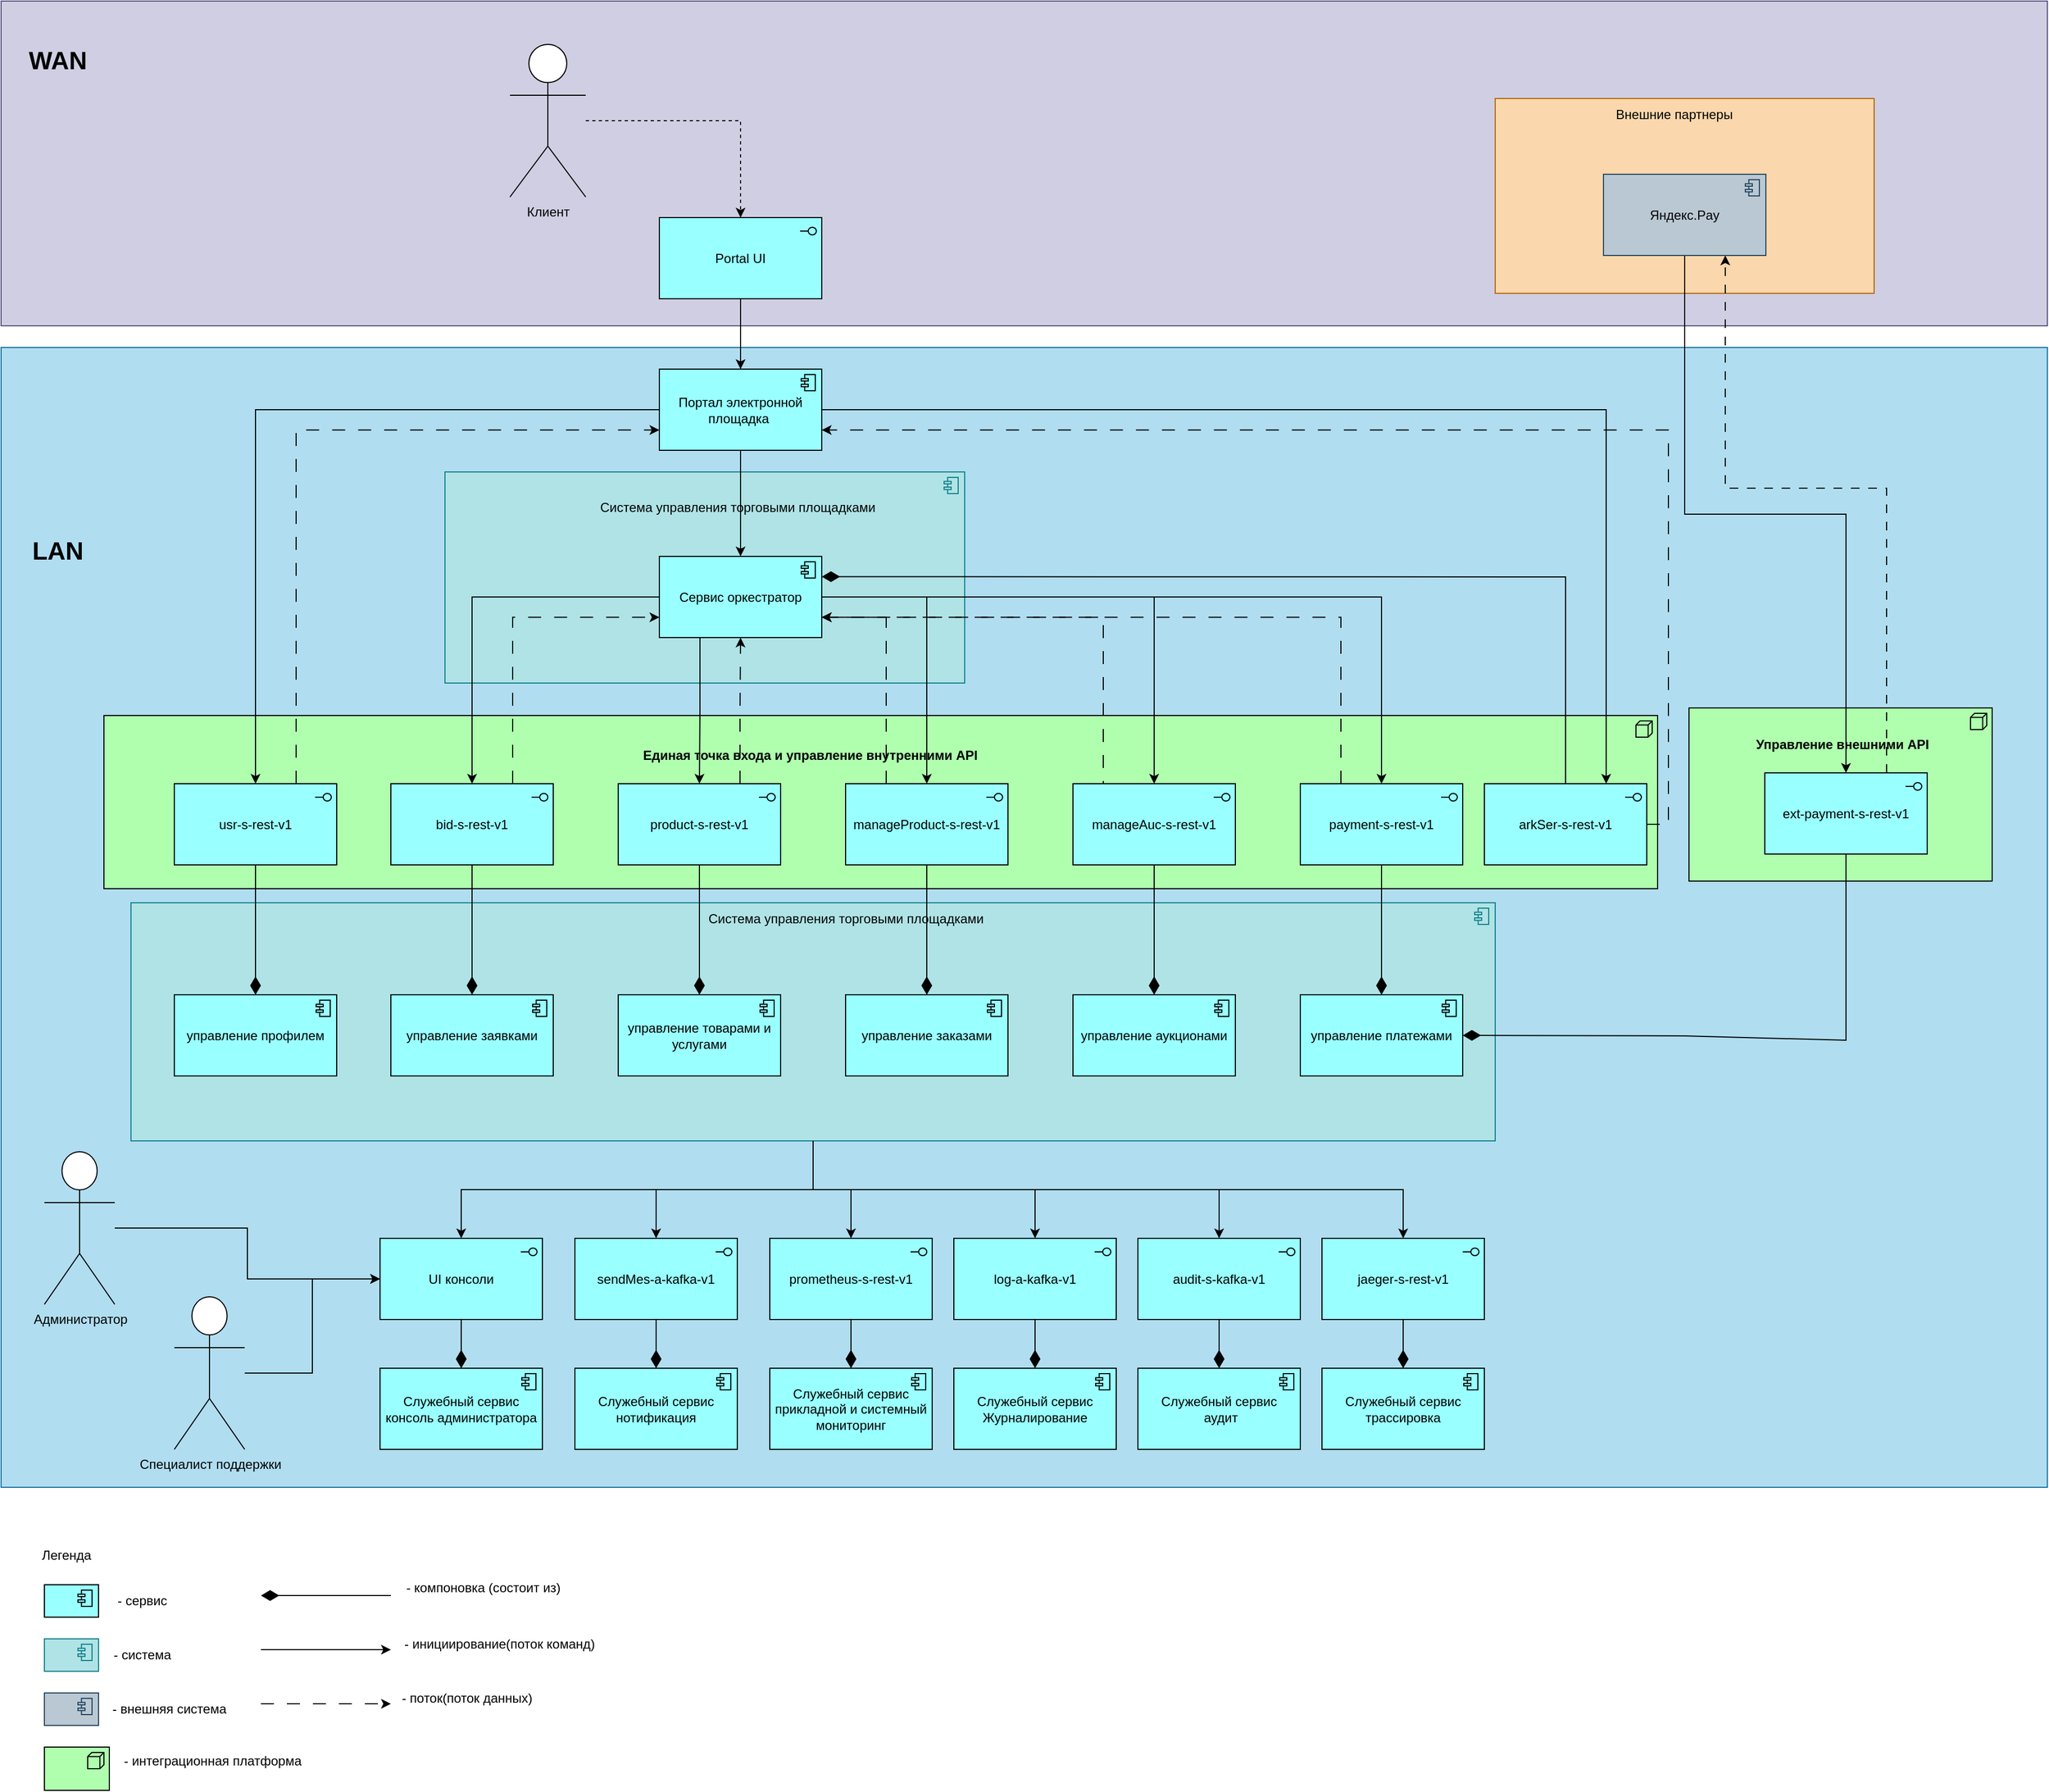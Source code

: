 <mxfile version="24.6.4" type="device">
  <diagram name="Страница — 1" id="sZKeb1uCV9wYCkYhp3Bc">
    <mxGraphModel dx="2049" dy="1206" grid="1" gridSize="10" guides="1" tooltips="1" connect="1" arrows="1" fold="1" page="1" pageScale="1" pageWidth="827" pageHeight="1169" math="0" shadow="0">
      <root>
        <mxCell id="0" />
        <mxCell id="1" parent="0" />
        <mxCell id="1KUKAzk6lROxXziW7GJg-56" value="" style="rounded=0;whiteSpace=wrap;html=1;fillColor=#b1ddf0;strokeColor=#10739e;" parent="1" vertex="1">
          <mxGeometry x="80" y="470" width="1890" height="1053" as="geometry" />
        </mxCell>
        <mxCell id="1KUKAzk6lROxXziW7GJg-128" value="" style="html=1;outlineConnect=0;whiteSpace=wrap;fillColor=#b0e3e6;shape=mxgraph.archimate3.application;appType=comp;archiType=square;strokeColor=#0e8088;" parent="1" vertex="1">
          <mxGeometry x="490" y="585" width="480" height="195" as="geometry" />
        </mxCell>
        <mxCell id="1KUKAzk6lROxXziW7GJg-122" value="" style="html=1;outlineConnect=0;whiteSpace=wrap;fillColor=#AFFFAF;shape=mxgraph.archimate3.application;appType=node;archiType=square;" parent="1" vertex="1">
          <mxGeometry x="1639" y="803" width="280" height="160" as="geometry" />
        </mxCell>
        <mxCell id="1KUKAzk6lROxXziW7GJg-121" value="" style="html=1;outlineConnect=0;whiteSpace=wrap;fillColor=#AFFFAF;shape=mxgraph.archimate3.application;appType=node;archiType=square;" parent="1" vertex="1">
          <mxGeometry x="175" y="810" width="1435" height="160" as="geometry" />
        </mxCell>
        <mxCell id="1KUKAzk6lROxXziW7GJg-95" value="" style="rounded=0;whiteSpace=wrap;html=1;fillColor=#d0cee2;strokeColor=#56517e;" parent="1" vertex="1">
          <mxGeometry x="80" y="150" width="1890" height="300" as="geometry" />
        </mxCell>
        <mxCell id="1KUKAzk6lROxXziW7GJg-90" value="" style="rounded=0;whiteSpace=wrap;html=1;fillColor=#fad7ac;strokeColor=#b46504;" parent="1" vertex="1">
          <mxGeometry x="1460" y="240" width="350" height="180" as="geometry" />
        </mxCell>
        <mxCell id="1KUKAzk6lROxXziW7GJg-47" style="edgeStyle=orthogonalEdgeStyle;rounded=0;orthogonalLoop=1;jettySize=auto;html=1;" parent="1" source="lSxu0LQNuOqlnwumbdj1-2" target="1KUKAzk6lROxXziW7GJg-23" edge="1">
          <mxGeometry relative="1" as="geometry" />
        </mxCell>
        <mxCell id="1KUKAzk6lROxXziW7GJg-49" style="edgeStyle=orthogonalEdgeStyle;rounded=0;orthogonalLoop=1;jettySize=auto;html=1;" parent="1" source="lSxu0LQNuOqlnwumbdj1-2" target="1KUKAzk6lROxXziW7GJg-33" edge="1">
          <mxGeometry relative="1" as="geometry" />
        </mxCell>
        <mxCell id="1KUKAzk6lROxXziW7GJg-50" style="edgeStyle=orthogonalEdgeStyle;rounded=0;orthogonalLoop=1;jettySize=auto;html=1;" parent="1" source="lSxu0LQNuOqlnwumbdj1-2" target="1KUKAzk6lROxXziW7GJg-38" edge="1">
          <mxGeometry relative="1" as="geometry" />
        </mxCell>
        <mxCell id="1KUKAzk6lROxXziW7GJg-51" style="edgeStyle=orthogonalEdgeStyle;rounded=0;orthogonalLoop=1;jettySize=auto;html=1;" parent="1" source="lSxu0LQNuOqlnwumbdj1-2" target="1KUKAzk6lROxXziW7GJg-43" edge="1">
          <mxGeometry relative="1" as="geometry" />
        </mxCell>
        <mxCell id="1KUKAzk6lROxXziW7GJg-78" style="edgeStyle=orthogonalEdgeStyle;rounded=0;orthogonalLoop=1;jettySize=auto;html=1;" parent="1" source="lSxu0LQNuOqlnwumbdj1-2" target="1KUKAzk6lROxXziW7GJg-74" edge="1">
          <mxGeometry relative="1" as="geometry" />
        </mxCell>
        <mxCell id="lSxu0LQNuOqlnwumbdj1-2" value="" style="html=1;outlineConnect=0;whiteSpace=wrap;fillColor=#b0e3e6;shape=mxgraph.archimate3.application;appType=comp;archiType=square;strokeColor=#0e8088;" parent="1" vertex="1">
          <mxGeometry x="200" y="983" width="1260" height="220" as="geometry" />
        </mxCell>
        <mxCell id="lSxu0LQNuOqlnwumbdj1-3" value="Система управления торговыми площадками" style="text;html=1;align=center;verticalAlign=middle;resizable=0;points=[];autosize=1;strokeColor=none;fillColor=none;" parent="1" vertex="1">
          <mxGeometry x="720" y="983" width="280" height="30" as="geometry" />
        </mxCell>
        <mxCell id="lSxu0LQNuOqlnwumbdj1-4" value="управление профилем" style="html=1;outlineConnect=0;whiteSpace=wrap;fillColor=#99ffff;shape=mxgraph.archimate3.application;appType=comp;archiType=square;" parent="1" vertex="1">
          <mxGeometry x="240" y="1068" width="150" height="75" as="geometry" />
        </mxCell>
        <mxCell id="lSxu0LQNuOqlnwumbdj1-5" value="управление товарами и услугами" style="html=1;outlineConnect=0;whiteSpace=wrap;fillColor=#99ffff;shape=mxgraph.archimate3.application;appType=comp;archiType=square;" parent="1" vertex="1">
          <mxGeometry x="650" y="1068" width="150" height="75" as="geometry" />
        </mxCell>
        <mxCell id="lSxu0LQNuOqlnwumbdj1-6" value="управление аукционами" style="html=1;outlineConnect=0;whiteSpace=wrap;fillColor=#99ffff;shape=mxgraph.archimate3.application;appType=comp;archiType=square;" parent="1" vertex="1">
          <mxGeometry x="1070" y="1068" width="150" height="75" as="geometry" />
        </mxCell>
        <mxCell id="lSxu0LQNuOqlnwumbdj1-7" value="управление заявками" style="html=1;outlineConnect=0;whiteSpace=wrap;fillColor=#99ffff;shape=mxgraph.archimate3.application;appType=comp;archiType=square;" parent="1" vertex="1">
          <mxGeometry x="440" y="1068" width="150" height="75" as="geometry" />
        </mxCell>
        <mxCell id="lSxu0LQNuOqlnwumbdj1-8" value="управление заказами" style="html=1;outlineConnect=0;whiteSpace=wrap;fillColor=#99ffff;shape=mxgraph.archimate3.application;appType=comp;archiType=square;" parent="1" vertex="1">
          <mxGeometry x="860" y="1068" width="150" height="75" as="geometry" />
        </mxCell>
        <mxCell id="lSxu0LQNuOqlnwumbdj1-9" value="управление платежами" style="html=1;outlineConnect=0;whiteSpace=wrap;fillColor=#99ffff;shape=mxgraph.archimate3.application;appType=comp;archiType=square;" parent="1" vertex="1">
          <mxGeometry x="1280" y="1068" width="150" height="75" as="geometry" />
        </mxCell>
        <mxCell id="lgzxn6pv-cpnQKjtm5x5-1" value="" style="align=right;html=1;verticalAlign=bottom;endArrow=none;startArrow=diamondThin;startSize=14;startFill=1;edgeStyle=none;rounded=0;entryX=0.5;entryY=1;entryDx=0;entryDy=0;entryPerimeter=0;exitX=0.5;exitY=0;exitDx=0;exitDy=0;exitPerimeter=0;" parent="1" source="lSxu0LQNuOqlnwumbdj1-4" target="lgzxn6pv-cpnQKjtm5x5-5" edge="1">
          <mxGeometry x="1" relative="1" as="geometry">
            <mxPoint x="280" y="863" as="sourcePoint" />
            <mxPoint x="400" y="738" as="targetPoint" />
            <Array as="points" />
          </mxGeometry>
        </mxCell>
        <mxCell id="lgzxn6pv-cpnQKjtm5x5-2" value="" style="resizable=0;html=1;align=left;verticalAlign=top;labelBackgroundColor=none;fontSize=10" parent="lgzxn6pv-cpnQKjtm5x5-1" connectable="0" vertex="1">
          <mxGeometry x="-1" relative="1" as="geometry" />
        </mxCell>
        <mxCell id="lgzxn6pv-cpnQKjtm5x5-3" value="" style="resizable=0;html=1;align=right;verticalAlign=top;labelBackgroundColor=none;fontSize=10" parent="lgzxn6pv-cpnQKjtm5x5-1" connectable="0" vertex="1">
          <mxGeometry x="1" relative="1" as="geometry" />
        </mxCell>
        <mxCell id="lgzxn6pv-cpnQKjtm5x5-5" value="usr-s-rest-v1" style="html=1;outlineConnect=0;whiteSpace=wrap;fillColor=#99ffff;shape=mxgraph.archimate3.application;appType=interface;archiType=square;" parent="1" vertex="1">
          <mxGeometry x="240" y="873" width="150" height="75" as="geometry" />
        </mxCell>
        <mxCell id="1KUKAzk6lROxXziW7GJg-72" style="edgeStyle=orthogonalEdgeStyle;rounded=0;orthogonalLoop=1;jettySize=auto;html=1;exitX=0.25;exitY=0;exitDx=0;exitDy=0;exitPerimeter=0;entryX=1;entryY=0.75;entryDx=0;entryDy=0;entryPerimeter=0;dashed=1;dashPattern=12 12;" parent="1" source="1KUKAzk6lROxXziW7GJg-1" target="1KUKAzk6lROxXziW7GJg-57" edge="1">
          <mxGeometry relative="1" as="geometry">
            <mxPoint x="850" y="723" as="targetPoint" />
            <Array as="points">
              <mxPoint x="1098" y="719" />
            </Array>
          </mxGeometry>
        </mxCell>
        <mxCell id="1KUKAzk6lROxXziW7GJg-1" value="manageAuc-s-rest-v1" style="html=1;outlineConnect=0;whiteSpace=wrap;fillColor=#99ffff;shape=mxgraph.archimate3.application;appType=interface;archiType=square;" parent="1" vertex="1">
          <mxGeometry x="1070" y="873" width="150" height="75" as="geometry" />
        </mxCell>
        <mxCell id="1KUKAzk6lROxXziW7GJg-2" value="payment-s-rest-v1" style="html=1;outlineConnect=0;whiteSpace=wrap;fillColor=#99ffff;shape=mxgraph.archimate3.application;appType=interface;archiType=square;" parent="1" vertex="1">
          <mxGeometry x="1280" y="873" width="150" height="75" as="geometry" />
        </mxCell>
        <mxCell id="1KUKAzk6lROxXziW7GJg-3" value="manageProduct-s-rest-v1" style="html=1;outlineConnect=0;whiteSpace=wrap;fillColor=#99ffff;shape=mxgraph.archimate3.application;appType=interface;archiType=square;" parent="1" vertex="1">
          <mxGeometry x="860" y="873" width="150" height="75" as="geometry" />
        </mxCell>
        <mxCell id="1KUKAzk6lROxXziW7GJg-4" value="bid-s-rest-v1" style="html=1;outlineConnect=0;whiteSpace=wrap;fillColor=#99ffff;shape=mxgraph.archimate3.application;appType=interface;archiType=square;" parent="1" vertex="1">
          <mxGeometry x="440" y="873" width="150" height="75" as="geometry" />
        </mxCell>
        <mxCell id="1KUKAzk6lROxXziW7GJg-5" value="product-s-rest-v1" style="html=1;outlineConnect=0;whiteSpace=wrap;fillColor=#99ffff;shape=mxgraph.archimate3.application;appType=interface;archiType=square;" parent="1" vertex="1">
          <mxGeometry x="650" y="873" width="150" height="75" as="geometry" />
        </mxCell>
        <mxCell id="1KUKAzk6lROxXziW7GJg-6" value="" style="align=right;html=1;verticalAlign=bottom;endArrow=none;startArrow=diamondThin;startSize=14;startFill=1;edgeStyle=none;rounded=0;entryX=0.5;entryY=1;entryDx=0;entryDy=0;entryPerimeter=0;" parent="1" source="lSxu0LQNuOqlnwumbdj1-7" target="1KUKAzk6lROxXziW7GJg-4" edge="1">
          <mxGeometry x="1" relative="1" as="geometry">
            <mxPoint x="515" y="1073" as="sourcePoint" />
            <mxPoint x="514.79" y="963" as="targetPoint" />
            <Array as="points" />
          </mxGeometry>
        </mxCell>
        <mxCell id="1KUKAzk6lROxXziW7GJg-7" value="" style="resizable=0;html=1;align=left;verticalAlign=top;labelBackgroundColor=none;fontSize=10" parent="1KUKAzk6lROxXziW7GJg-6" connectable="0" vertex="1">
          <mxGeometry x="-1" relative="1" as="geometry" />
        </mxCell>
        <mxCell id="1KUKAzk6lROxXziW7GJg-8" value="" style="resizable=0;html=1;align=right;verticalAlign=top;labelBackgroundColor=none;fontSize=10" parent="1KUKAzk6lROxXziW7GJg-6" connectable="0" vertex="1">
          <mxGeometry x="1" relative="1" as="geometry" />
        </mxCell>
        <mxCell id="1KUKAzk6lROxXziW7GJg-9" value="" style="align=right;html=1;verticalAlign=bottom;endArrow=none;startArrow=diamondThin;startSize=14;startFill=1;edgeStyle=none;rounded=0;entryX=0.5;entryY=1;entryDx=0;entryDy=0;entryPerimeter=0;exitX=0.5;exitY=0;exitDx=0;exitDy=0;exitPerimeter=0;" parent="1" source="lSxu0LQNuOqlnwumbdj1-5" target="1KUKAzk6lROxXziW7GJg-5" edge="1">
          <mxGeometry x="1" relative="1" as="geometry">
            <mxPoint x="720" y="1068" as="sourcePoint" />
            <mxPoint x="720" y="948" as="targetPoint" />
            <Array as="points" />
          </mxGeometry>
        </mxCell>
        <mxCell id="1KUKAzk6lROxXziW7GJg-10" value="" style="resizable=0;html=1;align=left;verticalAlign=top;labelBackgroundColor=none;fontSize=10" parent="1KUKAzk6lROxXziW7GJg-9" connectable="0" vertex="1">
          <mxGeometry x="-1" relative="1" as="geometry" />
        </mxCell>
        <mxCell id="1KUKAzk6lROxXziW7GJg-11" value="" style="resizable=0;html=1;align=right;verticalAlign=top;labelBackgroundColor=none;fontSize=10" parent="1KUKAzk6lROxXziW7GJg-9" connectable="0" vertex="1">
          <mxGeometry x="1" relative="1" as="geometry" />
        </mxCell>
        <mxCell id="1KUKAzk6lROxXziW7GJg-12" value="" style="align=right;html=1;verticalAlign=bottom;endArrow=none;startArrow=diamondThin;startSize=14;startFill=1;edgeStyle=none;rounded=0;entryX=0.5;entryY=1;entryDx=0;entryDy=0;entryPerimeter=0;exitX=0.5;exitY=0;exitDx=0;exitDy=0;exitPerimeter=0;" parent="1" source="lSxu0LQNuOqlnwumbdj1-8" target="1KUKAzk6lROxXziW7GJg-3" edge="1">
          <mxGeometry x="1" relative="1" as="geometry">
            <mxPoint x="934.57" y="1068" as="sourcePoint" />
            <mxPoint x="934.57" y="948" as="targetPoint" />
            <Array as="points" />
          </mxGeometry>
        </mxCell>
        <mxCell id="1KUKAzk6lROxXziW7GJg-13" value="" style="resizable=0;html=1;align=left;verticalAlign=top;labelBackgroundColor=none;fontSize=10" parent="1KUKAzk6lROxXziW7GJg-12" connectable="0" vertex="1">
          <mxGeometry x="-1" relative="1" as="geometry" />
        </mxCell>
        <mxCell id="1KUKAzk6lROxXziW7GJg-14" value="" style="resizable=0;html=1;align=right;verticalAlign=top;labelBackgroundColor=none;fontSize=10" parent="1KUKAzk6lROxXziW7GJg-12" connectable="0" vertex="1">
          <mxGeometry x="1" relative="1" as="geometry" />
        </mxCell>
        <mxCell id="1KUKAzk6lROxXziW7GJg-15" value="" style="align=right;html=1;verticalAlign=bottom;endArrow=none;startArrow=diamondThin;startSize=14;startFill=1;edgeStyle=none;rounded=0;entryX=0.5;entryY=1;entryDx=0;entryDy=0;entryPerimeter=0;exitX=0.5;exitY=0;exitDx=0;exitDy=0;exitPerimeter=0;" parent="1" source="lSxu0LQNuOqlnwumbdj1-9" target="1KUKAzk6lROxXziW7GJg-2" edge="1">
          <mxGeometry x="1" relative="1" as="geometry">
            <mxPoint x="1144.57" y="1068" as="sourcePoint" />
            <mxPoint x="1144.57" y="948" as="targetPoint" />
            <Array as="points" />
          </mxGeometry>
        </mxCell>
        <mxCell id="1KUKAzk6lROxXziW7GJg-16" value="" style="resizable=0;html=1;align=left;verticalAlign=top;labelBackgroundColor=none;fontSize=10" parent="1KUKAzk6lROxXziW7GJg-15" connectable="0" vertex="1">
          <mxGeometry x="-1" relative="1" as="geometry" />
        </mxCell>
        <mxCell id="1KUKAzk6lROxXziW7GJg-17" value="" style="resizable=0;html=1;align=right;verticalAlign=top;labelBackgroundColor=none;fontSize=10" parent="1KUKAzk6lROxXziW7GJg-15" connectable="0" vertex="1">
          <mxGeometry x="1" relative="1" as="geometry" />
        </mxCell>
        <mxCell id="1KUKAzk6lROxXziW7GJg-18" value="" style="align=right;html=1;verticalAlign=bottom;endArrow=none;startArrow=diamondThin;startSize=14;startFill=1;edgeStyle=none;rounded=0;entryX=0.5;entryY=1;entryDx=0;entryDy=0;entryPerimeter=0;exitX=0.5;exitY=0;exitDx=0;exitDy=0;exitPerimeter=0;" parent="1" source="lSxu0LQNuOqlnwumbdj1-6" target="1KUKAzk6lROxXziW7GJg-1" edge="1">
          <mxGeometry x="1" relative="1" as="geometry">
            <mxPoint x="1354.57" y="1068" as="sourcePoint" />
            <mxPoint x="1354.57" y="948" as="targetPoint" />
            <Array as="points" />
          </mxGeometry>
        </mxCell>
        <mxCell id="1KUKAzk6lROxXziW7GJg-19" value="" style="resizable=0;html=1;align=left;verticalAlign=top;labelBackgroundColor=none;fontSize=10" parent="1KUKAzk6lROxXziW7GJg-18" connectable="0" vertex="1">
          <mxGeometry x="-1" relative="1" as="geometry" />
        </mxCell>
        <mxCell id="1KUKAzk6lROxXziW7GJg-20" value="" style="resizable=0;html=1;align=right;verticalAlign=top;labelBackgroundColor=none;fontSize=10" parent="1KUKAzk6lROxXziW7GJg-18" connectable="0" vertex="1">
          <mxGeometry x="1" relative="1" as="geometry" />
        </mxCell>
        <mxCell id="1KUKAzk6lROxXziW7GJg-22" value="Служебный сервис нотификация" style="html=1;outlineConnect=0;whiteSpace=wrap;fillColor=#99ffff;shape=mxgraph.archimate3.application;appType=comp;archiType=square;" parent="1" vertex="1">
          <mxGeometry x="610" y="1413" width="150" height="75" as="geometry" />
        </mxCell>
        <mxCell id="1KUKAzk6lROxXziW7GJg-23" value="sendMes-a-kafka-v1" style="html=1;outlineConnect=0;whiteSpace=wrap;fillColor=#99ffff;shape=mxgraph.archimate3.application;appType=interface;archiType=square;" parent="1" vertex="1">
          <mxGeometry x="610" y="1293" width="150" height="75" as="geometry" />
        </mxCell>
        <mxCell id="1KUKAzk6lROxXziW7GJg-24" value="" style="align=right;html=1;verticalAlign=bottom;endArrow=none;startArrow=diamondThin;startSize=14;startFill=1;edgeStyle=none;rounded=0;entryX=0.5;entryY=1;entryDx=0;entryDy=0;entryPerimeter=0;" parent="1" source="1KUKAzk6lROxXziW7GJg-22" target="1KUKAzk6lROxXziW7GJg-23" edge="1">
          <mxGeometry x="1" relative="1" as="geometry">
            <mxPoint x="495" y="1498" as="sourcePoint" />
            <mxPoint x="495" y="1378" as="targetPoint" />
            <Array as="points" />
          </mxGeometry>
        </mxCell>
        <mxCell id="1KUKAzk6lROxXziW7GJg-25" value="" style="resizable=0;html=1;align=left;verticalAlign=top;labelBackgroundColor=none;fontSize=10" parent="1KUKAzk6lROxXziW7GJg-24" connectable="0" vertex="1">
          <mxGeometry x="-1" relative="1" as="geometry" />
        </mxCell>
        <mxCell id="1KUKAzk6lROxXziW7GJg-26" value="" style="resizable=0;html=1;align=right;verticalAlign=top;labelBackgroundColor=none;fontSize=10" parent="1KUKAzk6lROxXziW7GJg-24" connectable="0" vertex="1">
          <mxGeometry x="1" relative="1" as="geometry" />
        </mxCell>
        <mxCell id="1KUKAzk6lROxXziW7GJg-27" value="Служебный сервис прикладной и системный мониторинг" style="html=1;outlineConnect=0;whiteSpace=wrap;fillColor=#99ffff;shape=mxgraph.archimate3.application;appType=comp;archiType=square;" parent="1" vertex="1">
          <mxGeometry x="790" y="1413" width="150" height="75" as="geometry" />
        </mxCell>
        <mxCell id="1KUKAzk6lROxXziW7GJg-28" value="prometheus-s-rest-v1" style="html=1;outlineConnect=0;whiteSpace=wrap;fillColor=#99ffff;shape=mxgraph.archimate3.application;appType=interface;archiType=square;" parent="1" vertex="1">
          <mxGeometry x="790" y="1293" width="150" height="75" as="geometry" />
        </mxCell>
        <mxCell id="1KUKAzk6lROxXziW7GJg-29" value="" style="align=right;html=1;verticalAlign=bottom;endArrow=none;startArrow=diamondThin;startSize=14;startFill=1;edgeStyle=none;rounded=0;entryX=0.5;entryY=1;entryDx=0;entryDy=0;entryPerimeter=0;" parent="1" source="1KUKAzk6lROxXziW7GJg-27" target="1KUKAzk6lROxXziW7GJg-28" edge="1">
          <mxGeometry x="1" relative="1" as="geometry">
            <mxPoint x="675" y="1498" as="sourcePoint" />
            <mxPoint x="675" y="1378" as="targetPoint" />
            <Array as="points" />
          </mxGeometry>
        </mxCell>
        <mxCell id="1KUKAzk6lROxXziW7GJg-30" value="" style="resizable=0;html=1;align=left;verticalAlign=top;labelBackgroundColor=none;fontSize=10" parent="1KUKAzk6lROxXziW7GJg-29" connectable="0" vertex="1">
          <mxGeometry x="-1" relative="1" as="geometry" />
        </mxCell>
        <mxCell id="1KUKAzk6lROxXziW7GJg-31" value="" style="resizable=0;html=1;align=right;verticalAlign=top;labelBackgroundColor=none;fontSize=10" parent="1KUKAzk6lROxXziW7GJg-29" connectable="0" vertex="1">
          <mxGeometry x="1" relative="1" as="geometry" />
        </mxCell>
        <mxCell id="1KUKAzk6lROxXziW7GJg-32" value="Служебный сервис Журналирование" style="html=1;outlineConnect=0;whiteSpace=wrap;fillColor=#99ffff;shape=mxgraph.archimate3.application;appType=comp;archiType=square;" parent="1" vertex="1">
          <mxGeometry x="960" y="1413" width="150" height="75" as="geometry" />
        </mxCell>
        <mxCell id="1KUKAzk6lROxXziW7GJg-33" value="log-a-kafka-v1" style="html=1;outlineConnect=0;whiteSpace=wrap;fillColor=#99ffff;shape=mxgraph.archimate3.application;appType=interface;archiType=square;" parent="1" vertex="1">
          <mxGeometry x="960" y="1293" width="150" height="75" as="geometry" />
        </mxCell>
        <mxCell id="1KUKAzk6lROxXziW7GJg-34" value="" style="align=right;html=1;verticalAlign=bottom;endArrow=none;startArrow=diamondThin;startSize=14;startFill=1;edgeStyle=none;rounded=0;entryX=0.5;entryY=1;entryDx=0;entryDy=0;entryPerimeter=0;" parent="1" source="1KUKAzk6lROxXziW7GJg-32" target="1KUKAzk6lROxXziW7GJg-33" edge="1">
          <mxGeometry x="1" relative="1" as="geometry">
            <mxPoint x="845" y="1498" as="sourcePoint" />
            <mxPoint x="845" y="1378" as="targetPoint" />
            <Array as="points" />
          </mxGeometry>
        </mxCell>
        <mxCell id="1KUKAzk6lROxXziW7GJg-35" value="" style="resizable=0;html=1;align=left;verticalAlign=top;labelBackgroundColor=none;fontSize=10" parent="1KUKAzk6lROxXziW7GJg-34" connectable="0" vertex="1">
          <mxGeometry x="-1" relative="1" as="geometry" />
        </mxCell>
        <mxCell id="1KUKAzk6lROxXziW7GJg-36" value="" style="resizable=0;html=1;align=right;verticalAlign=top;labelBackgroundColor=none;fontSize=10" parent="1KUKAzk6lROxXziW7GJg-34" connectable="0" vertex="1">
          <mxGeometry x="1" relative="1" as="geometry" />
        </mxCell>
        <mxCell id="1KUKAzk6lROxXziW7GJg-37" value="Служебный сервис&lt;div&gt;&amp;nbsp;аудит&lt;/div&gt;" style="html=1;outlineConnect=0;whiteSpace=wrap;fillColor=#99ffff;shape=mxgraph.archimate3.application;appType=comp;archiType=square;" parent="1" vertex="1">
          <mxGeometry x="1130" y="1413" width="150" height="75" as="geometry" />
        </mxCell>
        <mxCell id="1KUKAzk6lROxXziW7GJg-38" value="audit-s-kafka-v1" style="html=1;outlineConnect=0;whiteSpace=wrap;fillColor=#99ffff;shape=mxgraph.archimate3.application;appType=interface;archiType=square;" parent="1" vertex="1">
          <mxGeometry x="1130" y="1293" width="150" height="75" as="geometry" />
        </mxCell>
        <mxCell id="1KUKAzk6lROxXziW7GJg-39" value="" style="align=right;html=1;verticalAlign=bottom;endArrow=none;startArrow=diamondThin;startSize=14;startFill=1;edgeStyle=none;rounded=0;entryX=0.5;entryY=1;entryDx=0;entryDy=0;entryPerimeter=0;" parent="1" source="1KUKAzk6lROxXziW7GJg-37" target="1KUKAzk6lROxXziW7GJg-38" edge="1">
          <mxGeometry x="1" relative="1" as="geometry">
            <mxPoint x="1015" y="1498" as="sourcePoint" />
            <mxPoint x="1015" y="1378" as="targetPoint" />
            <Array as="points" />
          </mxGeometry>
        </mxCell>
        <mxCell id="1KUKAzk6lROxXziW7GJg-40" value="" style="resizable=0;html=1;align=left;verticalAlign=top;labelBackgroundColor=none;fontSize=10" parent="1KUKAzk6lROxXziW7GJg-39" connectable="0" vertex="1">
          <mxGeometry x="-1" relative="1" as="geometry" />
        </mxCell>
        <mxCell id="1KUKAzk6lROxXziW7GJg-41" value="" style="resizable=0;html=1;align=right;verticalAlign=top;labelBackgroundColor=none;fontSize=10" parent="1KUKAzk6lROxXziW7GJg-39" connectable="0" vertex="1">
          <mxGeometry x="1" relative="1" as="geometry" />
        </mxCell>
        <mxCell id="1KUKAzk6lROxXziW7GJg-42" value="Служебный сервис трассировка" style="html=1;outlineConnect=0;whiteSpace=wrap;fillColor=#99ffff;shape=mxgraph.archimate3.application;appType=comp;archiType=square;" parent="1" vertex="1">
          <mxGeometry x="1300" y="1413" width="150" height="75" as="geometry" />
        </mxCell>
        <mxCell id="1KUKAzk6lROxXziW7GJg-43" value="jaeger-s-rest-v1" style="html=1;outlineConnect=0;whiteSpace=wrap;fillColor=#99ffff;shape=mxgraph.archimate3.application;appType=interface;archiType=square;" parent="1" vertex="1">
          <mxGeometry x="1300" y="1293" width="150" height="75" as="geometry" />
        </mxCell>
        <mxCell id="1KUKAzk6lROxXziW7GJg-44" value="" style="align=right;html=1;verticalAlign=bottom;endArrow=none;startArrow=diamondThin;startSize=14;startFill=1;edgeStyle=none;rounded=0;entryX=0.5;entryY=1;entryDx=0;entryDy=0;entryPerimeter=0;" parent="1" source="1KUKAzk6lROxXziW7GJg-42" target="1KUKAzk6lROxXziW7GJg-43" edge="1">
          <mxGeometry x="1" relative="1" as="geometry">
            <mxPoint x="1185" y="1498" as="sourcePoint" />
            <mxPoint x="1185" y="1378" as="targetPoint" />
            <Array as="points" />
          </mxGeometry>
        </mxCell>
        <mxCell id="1KUKAzk6lROxXziW7GJg-45" value="" style="resizable=0;html=1;align=left;verticalAlign=top;labelBackgroundColor=none;fontSize=10" parent="1KUKAzk6lROxXziW7GJg-44" connectable="0" vertex="1">
          <mxGeometry x="-1" relative="1" as="geometry" />
        </mxCell>
        <mxCell id="1KUKAzk6lROxXziW7GJg-46" value="" style="resizable=0;html=1;align=right;verticalAlign=top;labelBackgroundColor=none;fontSize=10" parent="1KUKAzk6lROxXziW7GJg-44" connectable="0" vertex="1">
          <mxGeometry x="1" relative="1" as="geometry" />
        </mxCell>
        <mxCell id="1KUKAzk6lROxXziW7GJg-48" style="edgeStyle=orthogonalEdgeStyle;rounded=0;orthogonalLoop=1;jettySize=auto;html=1;entryX=0.5;entryY=0;entryDx=0;entryDy=0;entryPerimeter=0;" parent="1" source="lSxu0LQNuOqlnwumbdj1-2" target="1KUKAzk6lROxXziW7GJg-28" edge="1">
          <mxGeometry relative="1" as="geometry" />
        </mxCell>
        <mxCell id="1KUKAzk6lROxXziW7GJg-60" style="edgeStyle=orthogonalEdgeStyle;rounded=0;orthogonalLoop=1;jettySize=auto;html=1;" parent="1" source="1KUKAzk6lROxXziW7GJg-57" target="1KUKAzk6lROxXziW7GJg-4" edge="1">
          <mxGeometry relative="1" as="geometry" />
        </mxCell>
        <mxCell id="1KUKAzk6lROxXziW7GJg-63" style="edgeStyle=orthogonalEdgeStyle;rounded=0;orthogonalLoop=1;jettySize=auto;html=1;" parent="1" source="1KUKAzk6lROxXziW7GJg-57" target="1KUKAzk6lROxXziW7GJg-3" edge="1">
          <mxGeometry relative="1" as="geometry" />
        </mxCell>
        <mxCell id="1KUKAzk6lROxXziW7GJg-65" style="edgeStyle=orthogonalEdgeStyle;rounded=0;orthogonalLoop=1;jettySize=auto;html=1;" parent="1" source="1KUKAzk6lROxXziW7GJg-57" target="1KUKAzk6lROxXziW7GJg-1" edge="1">
          <mxGeometry relative="1" as="geometry" />
        </mxCell>
        <mxCell id="1KUKAzk6lROxXziW7GJg-57" value="Сервис оркестратор" style="html=1;outlineConnect=0;whiteSpace=wrap;fillColor=#99ffff;shape=mxgraph.archimate3.application;appType=comp;archiType=square;" parent="1" vertex="1">
          <mxGeometry x="688" y="663" width="150" height="75" as="geometry" />
        </mxCell>
        <mxCell id="1KUKAzk6lROxXziW7GJg-59" style="edgeStyle=orthogonalEdgeStyle;rounded=0;orthogonalLoop=1;jettySize=auto;html=1;entryX=0.5;entryY=0;entryDx=0;entryDy=0;entryPerimeter=0;exitX=0;exitY=0.5;exitDx=0;exitDy=0;exitPerimeter=0;" parent="1" source="1KUKAzk6lROxXziW7GJg-125" target="lgzxn6pv-cpnQKjtm5x5-5" edge="1">
          <mxGeometry relative="1" as="geometry" />
        </mxCell>
        <mxCell id="1KUKAzk6lROxXziW7GJg-62" style="edgeStyle=orthogonalEdgeStyle;rounded=0;orthogonalLoop=1;jettySize=auto;html=1;entryX=0.5;entryY=0;entryDx=0;entryDy=0;entryPerimeter=0;exitX=0.25;exitY=1;exitDx=0;exitDy=0;exitPerimeter=0;" parent="1" source="1KUKAzk6lROxXziW7GJg-57" target="1KUKAzk6lROxXziW7GJg-5" edge="1">
          <mxGeometry relative="1" as="geometry" />
        </mxCell>
        <mxCell id="1KUKAzk6lROxXziW7GJg-64" style="edgeStyle=orthogonalEdgeStyle;rounded=0;orthogonalLoop=1;jettySize=auto;html=1;entryX=0.5;entryY=0;entryDx=0;entryDy=0;entryPerimeter=0;" parent="1" source="1KUKAzk6lROxXziW7GJg-57" target="1KUKAzk6lROxXziW7GJg-2" edge="1">
          <mxGeometry relative="1" as="geometry" />
        </mxCell>
        <mxCell id="1KUKAzk6lROxXziW7GJg-66" value="LAN" style="text;html=1;align=center;verticalAlign=middle;whiteSpace=wrap;rounded=1;shadow=0;fontSize=23;fontStyle=1" parent="1" vertex="1">
          <mxGeometry x="90" y="633" width="85" height="49" as="geometry" />
        </mxCell>
        <mxCell id="1KUKAzk6lROxXziW7GJg-67" style="edgeStyle=orthogonalEdgeStyle;rounded=0;orthogonalLoop=1;jettySize=auto;html=1;entryX=0;entryY=0.75;entryDx=0;entryDy=0;entryPerimeter=0;exitX=0.75;exitY=0;exitDx=0;exitDy=0;exitPerimeter=0;dashed=1;dashPattern=12 12;" parent="1" source="lgzxn6pv-cpnQKjtm5x5-5" target="1KUKAzk6lROxXziW7GJg-125" edge="1">
          <mxGeometry relative="1" as="geometry" />
        </mxCell>
        <mxCell id="1KUKAzk6lROxXziW7GJg-68" style="edgeStyle=orthogonalEdgeStyle;rounded=0;orthogonalLoop=1;jettySize=auto;html=1;entryX=0;entryY=0.75;entryDx=0;entryDy=0;entryPerimeter=0;exitX=0.75;exitY=0;exitDx=0;exitDy=0;exitPerimeter=0;dashed=1;dashPattern=12 12;" parent="1" source="1KUKAzk6lROxXziW7GJg-4" target="1KUKAzk6lROxXziW7GJg-57" edge="1">
          <mxGeometry relative="1" as="geometry" />
        </mxCell>
        <mxCell id="1KUKAzk6lROxXziW7GJg-69" style="edgeStyle=orthogonalEdgeStyle;rounded=0;orthogonalLoop=1;jettySize=auto;html=1;exitX=0.75;exitY=0;exitDx=0;exitDy=0;exitPerimeter=0;dashed=1;dashPattern=12 12;" parent="1" source="1KUKAzk6lROxXziW7GJg-5" target="1KUKAzk6lROxXziW7GJg-57" edge="1">
          <mxGeometry relative="1" as="geometry" />
        </mxCell>
        <mxCell id="1KUKAzk6lROxXziW7GJg-70" style="edgeStyle=orthogonalEdgeStyle;rounded=0;orthogonalLoop=1;jettySize=auto;html=1;entryX=1;entryY=0.75;entryDx=0;entryDy=0;entryPerimeter=0;exitX=0.25;exitY=0;exitDx=0;exitDy=0;exitPerimeter=0;dashed=1;dashPattern=12 12;" parent="1" source="1KUKAzk6lROxXziW7GJg-3" target="1KUKAzk6lROxXziW7GJg-57" edge="1">
          <mxGeometry relative="1" as="geometry" />
        </mxCell>
        <mxCell id="1KUKAzk6lROxXziW7GJg-71" style="edgeStyle=orthogonalEdgeStyle;rounded=0;orthogonalLoop=1;jettySize=auto;html=1;entryX=1;entryY=0.75;entryDx=0;entryDy=0;entryPerimeter=0;exitX=0.25;exitY=0;exitDx=0;exitDy=0;exitPerimeter=0;dashed=1;dashPattern=12 12;" parent="1" source="1KUKAzk6lROxXziW7GJg-2" target="1KUKAzk6lROxXziW7GJg-57" edge="1">
          <mxGeometry relative="1" as="geometry" />
        </mxCell>
        <mxCell id="1KUKAzk6lROxXziW7GJg-73" value="Служебный сервис консоль администратора" style="html=1;outlineConnect=0;whiteSpace=wrap;fillColor=#99ffff;shape=mxgraph.archimate3.application;appType=comp;archiType=square;" parent="1" vertex="1">
          <mxGeometry x="430" y="1413" width="150" height="75" as="geometry" />
        </mxCell>
        <mxCell id="1KUKAzk6lROxXziW7GJg-74" value="UI консоли" style="html=1;outlineConnect=0;whiteSpace=wrap;fillColor=#99ffff;shape=mxgraph.archimate3.application;appType=interface;archiType=square;" parent="1" vertex="1">
          <mxGeometry x="430" y="1293" width="150" height="75" as="geometry" />
        </mxCell>
        <mxCell id="1KUKAzk6lROxXziW7GJg-75" value="" style="align=right;html=1;verticalAlign=bottom;endArrow=none;startArrow=diamondThin;startSize=14;startFill=1;edgeStyle=none;rounded=0;entryX=0.5;entryY=1;entryDx=0;entryDy=0;entryPerimeter=0;exitX=0.5;exitY=0;exitDx=0;exitDy=0;exitPerimeter=0;" parent="1" source="1KUKAzk6lROxXziW7GJg-73" target="1KUKAzk6lROxXziW7GJg-74" edge="1">
          <mxGeometry x="1" relative="1" as="geometry">
            <mxPoint x="695" y="1423" as="sourcePoint" />
            <mxPoint x="695" y="1378" as="targetPoint" />
            <Array as="points" />
          </mxGeometry>
        </mxCell>
        <mxCell id="1KUKAzk6lROxXziW7GJg-76" value="" style="resizable=0;html=1;align=left;verticalAlign=top;labelBackgroundColor=none;fontSize=10" parent="1KUKAzk6lROxXziW7GJg-75" connectable="0" vertex="1">
          <mxGeometry x="-1" relative="1" as="geometry" />
        </mxCell>
        <mxCell id="1KUKAzk6lROxXziW7GJg-77" value="" style="resizable=0;html=1;align=right;verticalAlign=top;labelBackgroundColor=none;fontSize=10" parent="1KUKAzk6lROxXziW7GJg-75" connectable="0" vertex="1">
          <mxGeometry x="1" relative="1" as="geometry" />
        </mxCell>
        <mxCell id="1KUKAzk6lROxXziW7GJg-80" value="ext-payment-s-rest-v1" style="html=1;outlineConnect=0;whiteSpace=wrap;fillColor=#99ffff;shape=mxgraph.archimate3.application;appType=interface;archiType=square;" parent="1" vertex="1">
          <mxGeometry x="1709" y="863" width="150" height="75" as="geometry" />
        </mxCell>
        <mxCell id="1KUKAzk6lROxXziW7GJg-81" value="" style="align=right;html=1;verticalAlign=bottom;endArrow=none;startArrow=diamondThin;startSize=14;startFill=1;edgeStyle=none;rounded=0;entryX=0.5;entryY=1;entryDx=0;entryDy=0;entryPerimeter=0;exitX=1;exitY=0.5;exitDx=0;exitDy=0;exitPerimeter=0;" parent="1" source="lSxu0LQNuOqlnwumbdj1-9" target="1KUKAzk6lROxXziW7GJg-80" edge="1">
          <mxGeometry x="1" relative="1" as="geometry">
            <mxPoint x="1365" y="1078" as="sourcePoint" />
            <mxPoint x="1365" y="958" as="targetPoint" />
            <Array as="points">
              <mxPoint x="1635" y="1106" />
              <mxPoint x="1784" y="1110" />
            </Array>
          </mxGeometry>
        </mxCell>
        <mxCell id="1KUKAzk6lROxXziW7GJg-82" value="" style="resizable=0;html=1;align=left;verticalAlign=top;labelBackgroundColor=none;fontSize=10" parent="1KUKAzk6lROxXziW7GJg-81" connectable="0" vertex="1">
          <mxGeometry x="-1" relative="1" as="geometry" />
        </mxCell>
        <mxCell id="1KUKAzk6lROxXziW7GJg-83" value="" style="resizable=0;html=1;align=right;verticalAlign=top;labelBackgroundColor=none;fontSize=10" parent="1KUKAzk6lROxXziW7GJg-81" connectable="0" vertex="1">
          <mxGeometry x="1" relative="1" as="geometry" />
        </mxCell>
        <mxCell id="1KUKAzk6lROxXziW7GJg-85" value="Единая точка входа и управление внутренними API" style="text;whiteSpace=wrap;html=1;fontStyle=1" parent="1" vertex="1">
          <mxGeometry x="671.25" y="833" width="317.5" height="40" as="geometry" />
        </mxCell>
        <mxCell id="1KUKAzk6lROxXziW7GJg-86" value="Управление внешними API" style="text;whiteSpace=wrap;html=1;fontStyle=1" parent="1" vertex="1">
          <mxGeometry x="1699" y="823" width="190.5" height="30" as="geometry" />
        </mxCell>
        <mxCell id="1KUKAzk6lROxXziW7GJg-87" value="Portal UI" style="html=1;outlineConnect=0;whiteSpace=wrap;fillColor=#99ffff;shape=mxgraph.archimate3.application;appType=interface;archiType=square;" parent="1" vertex="1">
          <mxGeometry x="688" y="350" width="150" height="75" as="geometry" />
        </mxCell>
        <mxCell id="1KUKAzk6lROxXziW7GJg-88" style="edgeStyle=orthogonalEdgeStyle;rounded=0;orthogonalLoop=1;jettySize=auto;html=1;entryX=0.5;entryY=0;entryDx=0;entryDy=0;entryPerimeter=0;" parent="1" source="1KUKAzk6lROxXziW7GJg-125" target="1KUKAzk6lROxXziW7GJg-57" edge="1">
          <mxGeometry relative="1" as="geometry" />
        </mxCell>
        <mxCell id="1KUKAzk6lROxXziW7GJg-93" style="edgeStyle=orthogonalEdgeStyle;rounded=0;orthogonalLoop=1;jettySize=auto;html=1;" parent="1" source="1KUKAzk6lROxXziW7GJg-89" target="1KUKAzk6lROxXziW7GJg-80" edge="1">
          <mxGeometry relative="1" as="geometry" />
        </mxCell>
        <mxCell id="1KUKAzk6lROxXziW7GJg-89" value="Яндекс.Pay" style="html=1;outlineConnect=0;whiteSpace=wrap;fillColor=#bac8d3;shape=mxgraph.archimate3.application;appType=comp;archiType=square;strokeColor=#23445d;" parent="1" vertex="1">
          <mxGeometry x="1560" y="310" width="150" height="75" as="geometry" />
        </mxCell>
        <mxCell id="1KUKAzk6lROxXziW7GJg-91" value="Внешние партнеры" style="text;html=1;align=center;verticalAlign=middle;resizable=0;points=[];autosize=1;strokeColor=none;fillColor=none;" parent="1" vertex="1">
          <mxGeometry x="1560" y="240" width="130" height="30" as="geometry" />
        </mxCell>
        <mxCell id="1KUKAzk6lROxXziW7GJg-94" style="edgeStyle=orthogonalEdgeStyle;rounded=0;orthogonalLoop=1;jettySize=auto;html=1;entryX=0.75;entryY=1;entryDx=0;entryDy=0;entryPerimeter=0;exitX=0.75;exitY=0;exitDx=0;exitDy=0;exitPerimeter=0;dashed=1;dashPattern=8 8;" parent="1" source="1KUKAzk6lROxXziW7GJg-80" target="1KUKAzk6lROxXziW7GJg-89" edge="1">
          <mxGeometry relative="1" as="geometry">
            <Array as="points">
              <mxPoint x="1822" y="600" />
              <mxPoint x="1672" y="600" />
            </Array>
          </mxGeometry>
        </mxCell>
        <mxCell id="1KUKAzk6lROxXziW7GJg-96" value="WAN" style="text;html=1;align=center;verticalAlign=middle;whiteSpace=wrap;rounded=1;shadow=0;fontSize=23;fontStyle=1" parent="1" vertex="1">
          <mxGeometry x="90" y="180" width="85" height="49" as="geometry" />
        </mxCell>
        <mxCell id="1KUKAzk6lROxXziW7GJg-98" style="edgeStyle=orthogonalEdgeStyle;rounded=0;orthogonalLoop=1;jettySize=auto;html=1;dashed=1;" parent="1" source="1KUKAzk6lROxXziW7GJg-97" target="1KUKAzk6lROxXziW7GJg-87" edge="1">
          <mxGeometry relative="1" as="geometry" />
        </mxCell>
        <mxCell id="1KUKAzk6lROxXziW7GJg-97" value="Клиент" style="shape=umlActor;verticalLabelPosition=bottom;verticalAlign=top;html=1;outlineConnect=0;rounded=1;" parent="1" vertex="1">
          <mxGeometry x="550" y="190" width="70" height="141" as="geometry" />
        </mxCell>
        <mxCell id="1KUKAzk6lROxXziW7GJg-102" style="edgeStyle=orthogonalEdgeStyle;rounded=0;orthogonalLoop=1;jettySize=auto;html=1;" parent="1" source="1KUKAzk6lROxXziW7GJg-99" target="1KUKAzk6lROxXziW7GJg-74" edge="1">
          <mxGeometry relative="1" as="geometry" />
        </mxCell>
        <mxCell id="1KUKAzk6lROxXziW7GJg-99" value="Администратор" style="shape=umlActor;verticalLabelPosition=bottom;verticalAlign=top;html=1;outlineConnect=0;rounded=1;" parent="1" vertex="1">
          <mxGeometry x="120" y="1213" width="65" height="141" as="geometry" />
        </mxCell>
        <mxCell id="1KUKAzk6lROxXziW7GJg-103" style="edgeStyle=orthogonalEdgeStyle;rounded=0;orthogonalLoop=1;jettySize=auto;html=1;" parent="1" source="1KUKAzk6lROxXziW7GJg-100" target="1KUKAzk6lROxXziW7GJg-74" edge="1">
          <mxGeometry relative="1" as="geometry" />
        </mxCell>
        <mxCell id="1KUKAzk6lROxXziW7GJg-100" value="Специалист поддержки" style="shape=umlActor;verticalLabelPosition=bottom;verticalAlign=top;html=1;outlineConnect=0;rounded=1;" parent="1" vertex="1">
          <mxGeometry x="240" y="1347" width="65" height="141" as="geometry" />
        </mxCell>
        <mxCell id="1KUKAzk6lROxXziW7GJg-104" value="Легенда" style="text;html=1;align=center;verticalAlign=middle;resizable=0;points=[];autosize=1;strokeColor=none;fillColor=none;" parent="1" vertex="1">
          <mxGeometry x="105" y="1571" width="70" height="30" as="geometry" />
        </mxCell>
        <mxCell id="1KUKAzk6lROxXziW7GJg-105" value="" style="html=1;outlineConnect=0;whiteSpace=wrap;fillColor=#99ffff;shape=mxgraph.archimate3.application;appType=comp;archiType=square;" parent="1" vertex="1">
          <mxGeometry x="120" y="1613" width="50" height="30" as="geometry" />
        </mxCell>
        <mxCell id="1KUKAzk6lROxXziW7GJg-106" value="" style="html=1;outlineConnect=0;whiteSpace=wrap;fillColor=#b0e3e6;shape=mxgraph.archimate3.application;appType=comp;archiType=square;strokeColor=#0e8088;" parent="1" vertex="1">
          <mxGeometry x="120" y="1663" width="50" height="30" as="geometry" />
        </mxCell>
        <mxCell id="1KUKAzk6lROxXziW7GJg-107" value="" style="html=1;outlineConnect=0;whiteSpace=wrap;fillColor=#bac8d3;shape=mxgraph.archimate3.application;appType=comp;archiType=square;strokeColor=#23445d;" parent="1" vertex="1">
          <mxGeometry x="120" y="1713" width="50" height="30" as="geometry" />
        </mxCell>
        <mxCell id="1KUKAzk6lROxXziW7GJg-108" value="- сервис" style="text;html=1;align=center;verticalAlign=middle;resizable=0;points=[];autosize=1;strokeColor=none;fillColor=none;" parent="1" vertex="1">
          <mxGeometry x="175" y="1613" width="70" height="30" as="geometry" />
        </mxCell>
        <mxCell id="1KUKAzk6lROxXziW7GJg-110" value="- система" style="text;html=1;align=center;verticalAlign=middle;resizable=0;points=[];autosize=1;strokeColor=none;fillColor=none;" parent="1" vertex="1">
          <mxGeometry x="170" y="1663" width="80" height="30" as="geometry" />
        </mxCell>
        <mxCell id="1KUKAzk6lROxXziW7GJg-111" value="- внешняя система" style="text;html=1;align=center;verticalAlign=middle;resizable=0;points=[];autosize=1;strokeColor=none;fillColor=none;" parent="1" vertex="1">
          <mxGeometry x="170" y="1713" width="130" height="30" as="geometry" />
        </mxCell>
        <mxCell id="1KUKAzk6lROxXziW7GJg-112" value="" style="align=right;html=1;verticalAlign=bottom;endArrow=none;startArrow=diamondThin;startSize=14;startFill=1;edgeStyle=none;rounded=0;" parent="1" edge="1">
          <mxGeometry x="1" relative="1" as="geometry">
            <mxPoint x="320" y="1623" as="sourcePoint" />
            <mxPoint x="440" y="1623" as="targetPoint" />
            <Array as="points" />
          </mxGeometry>
        </mxCell>
        <mxCell id="1KUKAzk6lROxXziW7GJg-113" value="" style="resizable=0;html=1;align=left;verticalAlign=top;labelBackgroundColor=none;fontSize=10" parent="1KUKAzk6lROxXziW7GJg-112" connectable="0" vertex="1">
          <mxGeometry x="-1" relative="1" as="geometry" />
        </mxCell>
        <mxCell id="1KUKAzk6lROxXziW7GJg-114" value="" style="resizable=0;html=1;align=right;verticalAlign=top;labelBackgroundColor=none;fontSize=10" parent="1KUKAzk6lROxXziW7GJg-112" connectable="0" vertex="1">
          <mxGeometry x="1" relative="1" as="geometry" />
        </mxCell>
        <mxCell id="1KUKAzk6lROxXziW7GJg-115" style="edgeStyle=orthogonalEdgeStyle;rounded=0;orthogonalLoop=1;jettySize=auto;html=1;" parent="1" edge="1">
          <mxGeometry relative="1" as="geometry">
            <mxPoint x="320" y="1673" as="sourcePoint" />
            <mxPoint x="440" y="1673" as="targetPoint" />
          </mxGeometry>
        </mxCell>
        <mxCell id="1KUKAzk6lROxXziW7GJg-117" style="edgeStyle=orthogonalEdgeStyle;rounded=0;orthogonalLoop=1;jettySize=auto;html=1;dashed=1;dashPattern=12 12;" parent="1" edge="1">
          <mxGeometry relative="1" as="geometry">
            <mxPoint x="320" y="1723" as="sourcePoint" />
            <mxPoint x="440" y="1723" as="targetPoint" />
          </mxGeometry>
        </mxCell>
        <mxCell id="1KUKAzk6lROxXziW7GJg-118" value="- инициирование(поток команд)" style="text;html=1;align=center;verticalAlign=middle;resizable=0;points=[];autosize=1;strokeColor=none;fillColor=none;" parent="1" vertex="1">
          <mxGeometry x="440" y="1653" width="200" height="30" as="geometry" />
        </mxCell>
        <mxCell id="1KUKAzk6lROxXziW7GJg-119" value="- компоновка (состоит из)" style="text;html=1;align=center;verticalAlign=middle;resizable=0;points=[];autosize=1;strokeColor=none;fillColor=none;" parent="1" vertex="1">
          <mxGeometry x="440" y="1601" width="170" height="30" as="geometry" />
        </mxCell>
        <mxCell id="1KUKAzk6lROxXziW7GJg-120" value="- поток(поток данных)" style="text;html=1;align=center;verticalAlign=middle;resizable=0;points=[];autosize=1;strokeColor=none;fillColor=none;" parent="1" vertex="1">
          <mxGeometry x="440" y="1703" width="140" height="30" as="geometry" />
        </mxCell>
        <mxCell id="1KUKAzk6lROxXziW7GJg-123" value="" style="html=1;outlineConnect=0;whiteSpace=wrap;fillColor=#AFFFAF;shape=mxgraph.archimate3.application;appType=node;archiType=square;" parent="1" vertex="1">
          <mxGeometry x="120" y="1763" width="60" height="40" as="geometry" />
        </mxCell>
        <mxCell id="1KUKAzk6lROxXziW7GJg-124" value="- интеграционная платформа" style="text;html=1;align=center;verticalAlign=middle;resizable=0;points=[];autosize=1;strokeColor=none;fillColor=none;" parent="1" vertex="1">
          <mxGeometry x="180" y="1761" width="190" height="30" as="geometry" />
        </mxCell>
        <mxCell id="1KUKAzk6lROxXziW7GJg-126" value="" style="edgeStyle=orthogonalEdgeStyle;rounded=0;orthogonalLoop=1;jettySize=auto;html=1;entryX=0.5;entryY=0;entryDx=0;entryDy=0;entryPerimeter=0;" parent="1" source="1KUKAzk6lROxXziW7GJg-87" target="1KUKAzk6lROxXziW7GJg-125" edge="1">
          <mxGeometry relative="1" as="geometry">
            <mxPoint x="763" y="425" as="sourcePoint" />
            <mxPoint x="763" y="663" as="targetPoint" />
          </mxGeometry>
        </mxCell>
        <mxCell id="1KUKAzk6lROxXziW7GJg-125" value="Портал электронной площадка&amp;nbsp;" style="html=1;outlineConnect=0;whiteSpace=wrap;fillColor=#99ffff;shape=mxgraph.archimate3.application;appType=comp;archiType=square;" parent="1" vertex="1">
          <mxGeometry x="688" y="490" width="150" height="75" as="geometry" />
        </mxCell>
        <mxCell id="1KUKAzk6lROxXziW7GJg-127" value="arkSer-s-rest-v1" style="html=1;outlineConnect=0;whiteSpace=wrap;fillColor=#99ffff;shape=mxgraph.archimate3.application;appType=interface;archiType=square;" parent="1" vertex="1">
          <mxGeometry x="1450" y="873" width="150" height="75" as="geometry" />
        </mxCell>
        <mxCell id="1KUKAzk6lROxXziW7GJg-129" value="Система управления торговыми площадками" style="text;html=1;align=center;verticalAlign=middle;resizable=0;points=[];autosize=1;strokeColor=none;fillColor=none;" parent="1" vertex="1">
          <mxGeometry x="620" y="603" width="280" height="30" as="geometry" />
        </mxCell>
        <mxCell id="1KUKAzk6lROxXziW7GJg-130" value="" style="align=right;html=1;verticalAlign=bottom;endArrow=none;startArrow=diamondThin;startSize=14;startFill=1;edgeStyle=none;rounded=0;entryX=0.5;entryY=0;entryDx=0;entryDy=0;entryPerimeter=0;exitX=1;exitY=0.25;exitDx=0;exitDy=0;exitPerimeter=0;" parent="1" source="1KUKAzk6lROxXziW7GJg-57" target="1KUKAzk6lROxXziW7GJg-127" edge="1">
          <mxGeometry x="1" relative="1" as="geometry">
            <mxPoint x="325" y="1078" as="sourcePoint" />
            <mxPoint x="325" y="958" as="targetPoint" />
            <Array as="points">
              <mxPoint x="1525" y="682" />
            </Array>
          </mxGeometry>
        </mxCell>
        <mxCell id="1KUKAzk6lROxXziW7GJg-131" value="" style="resizable=0;html=1;align=left;verticalAlign=top;labelBackgroundColor=none;fontSize=10" parent="1KUKAzk6lROxXziW7GJg-130" connectable="0" vertex="1">
          <mxGeometry x="-1" relative="1" as="geometry" />
        </mxCell>
        <mxCell id="1KUKAzk6lROxXziW7GJg-132" value="" style="resizable=0;html=1;align=right;verticalAlign=top;labelBackgroundColor=none;fontSize=10" parent="1KUKAzk6lROxXziW7GJg-130" connectable="0" vertex="1">
          <mxGeometry x="1" relative="1" as="geometry" />
        </mxCell>
        <mxCell id="1KUKAzk6lROxXziW7GJg-133" style="edgeStyle=orthogonalEdgeStyle;rounded=0;orthogonalLoop=1;jettySize=auto;html=1;entryX=0.75;entryY=0;entryDx=0;entryDy=0;entryPerimeter=0;exitX=1;exitY=0.5;exitDx=0;exitDy=0;exitPerimeter=0;" parent="1" source="1KUKAzk6lROxXziW7GJg-125" target="1KUKAzk6lROxXziW7GJg-127" edge="1">
          <mxGeometry relative="1" as="geometry">
            <mxPoint x="698" y="538" as="sourcePoint" />
            <mxPoint x="325" y="883" as="targetPoint" />
          </mxGeometry>
        </mxCell>
        <mxCell id="1KUKAzk6lROxXziW7GJg-134" style="edgeStyle=orthogonalEdgeStyle;rounded=0;orthogonalLoop=1;jettySize=auto;html=1;entryX=1;entryY=0.75;entryDx=0;entryDy=0;entryPerimeter=0;exitX=1;exitY=0.5;exitDx=0;exitDy=0;exitPerimeter=0;dashed=1;dashPattern=12 12;" parent="1" source="1KUKAzk6lROxXziW7GJg-127" target="1KUKAzk6lROxXziW7GJg-125" edge="1">
          <mxGeometry relative="1" as="geometry">
            <mxPoint x="363" y="883" as="sourcePoint" />
            <mxPoint x="698" y="556" as="targetPoint" />
          </mxGeometry>
        </mxCell>
      </root>
    </mxGraphModel>
  </diagram>
</mxfile>
